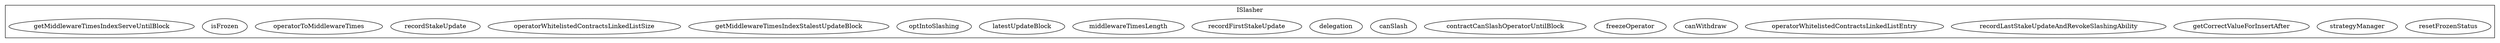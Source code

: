 strict digraph {
subgraph cluster_3269_ISlasher {
label = "ISlasher"
"3269_resetFrozenStatus" [label="resetFrozenStatus"]
"3269_strategyManager" [label="strategyManager"]
"3269_getCorrectValueForInsertAfter" [label="getCorrectValueForInsertAfter"]
"3269_recordLastStakeUpdateAndRevokeSlashingAbility" [label="recordLastStakeUpdateAndRevokeSlashingAbility"]
"3269_operatorWhitelistedContractsLinkedListEntry" [label="operatorWhitelistedContractsLinkedListEntry"]
"3269_canWithdraw" [label="canWithdraw"]
"3269_freezeOperator" [label="freezeOperator"]
"3269_contractCanSlashOperatorUntilBlock" [label="contractCanSlashOperatorUntilBlock"]
"3269_canSlash" [label="canSlash"]
"3269_delegation" [label="delegation"]
"3269_recordFirstStakeUpdate" [label="recordFirstStakeUpdate"]
"3269_middlewareTimesLength" [label="middlewareTimesLength"]
"3269_latestUpdateBlock" [label="latestUpdateBlock"]
"3269_optIntoSlashing" [label="optIntoSlashing"]
"3269_getMiddlewareTimesIndexStalestUpdateBlock" [label="getMiddlewareTimesIndexStalestUpdateBlock"]
"3269_operatorWhitelistedContractsLinkedListSize" [label="operatorWhitelistedContractsLinkedListSize"]
"3269_recordStakeUpdate" [label="recordStakeUpdate"]
"3269_operatorToMiddlewareTimes" [label="operatorToMiddlewareTimes"]
"3269_isFrozen" [label="isFrozen"]
"3269_getMiddlewareTimesIndexServeUntilBlock" [label="getMiddlewareTimesIndexServeUntilBlock"]
}subgraph cluster_solidity {
label = "[Solidity]"
}
}